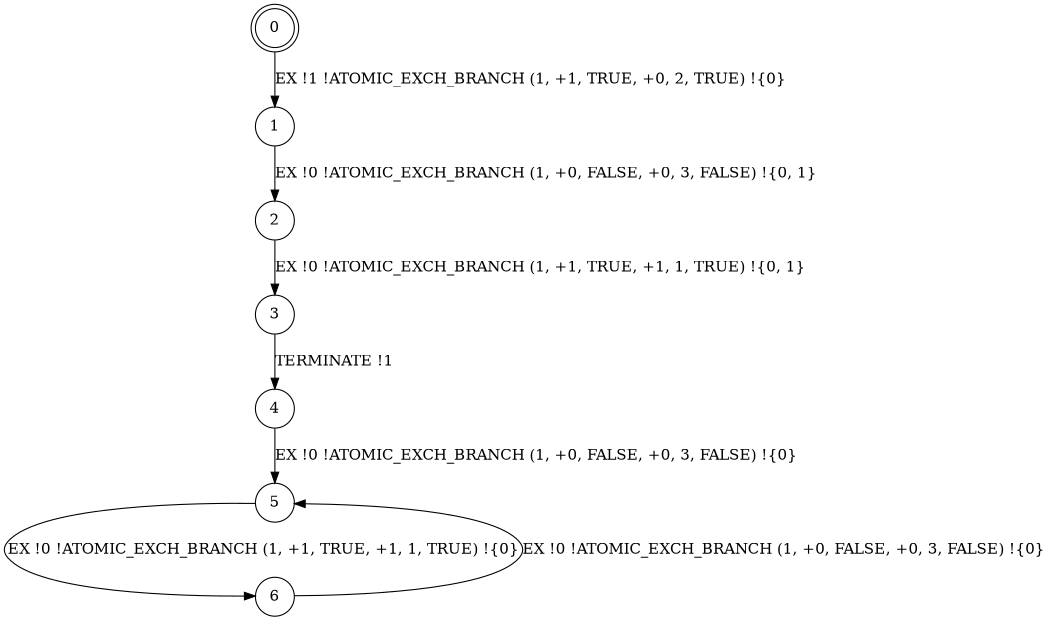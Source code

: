 digraph BCG {
size = "7, 10.5";
center = TRUE;
node [shape = circle];
0 [peripheries = 2];
0 -> 1 [label = "EX !1 !ATOMIC_EXCH_BRANCH (1, +1, TRUE, +0, 2, TRUE) !{0}"];
1 -> 2 [label = "EX !0 !ATOMIC_EXCH_BRANCH (1, +0, FALSE, +0, 3, FALSE) !{0, 1}"];
2 -> 3 [label = "EX !0 !ATOMIC_EXCH_BRANCH (1, +1, TRUE, +1, 1, TRUE) !{0, 1}"];
3 -> 4 [label = "TERMINATE !1"];
4 -> 5 [label = "EX !0 !ATOMIC_EXCH_BRANCH (1, +0, FALSE, +0, 3, FALSE) !{0}"];
5 -> 6 [label = "EX !0 !ATOMIC_EXCH_BRANCH (1, +1, TRUE, +1, 1, TRUE) !{0}"];
6 -> 5 [label = "EX !0 !ATOMIC_EXCH_BRANCH (1, +0, FALSE, +0, 3, FALSE) !{0}"];
}
